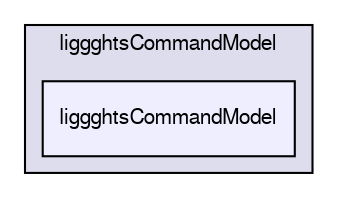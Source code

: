 digraph "/home/cgoniva/CFDEM/CFDEM-x.x-2.1.x/CFDEMcoupling-PUBLIC/src/lagrangian/cfdemParticle/subModels/liggghtsCommandModel/liggghtsCommandModel" {
  compound=true
  node [ fontsize="10", fontname="FreeSans"];
  edge [ labelfontsize="10", labelfontname="FreeSans"];
  subgraph clusterdir_a5c5685d15dffcce249b298c0addd7ab {
    graph [ bgcolor="#ddddee", pencolor="black", label="liggghtsCommandModel" fontname="FreeSans", fontsize="10", URL="dir_a5c5685d15dffcce249b298c0addd7ab.html"]
  dir_80e392e4ed447867c8937026af1eb37a [shape=box, label="liggghtsCommandModel", style="filled", fillcolor="#eeeeff", pencolor="black", URL="dir_80e392e4ed447867c8937026af1eb37a.html"];
  }
}
